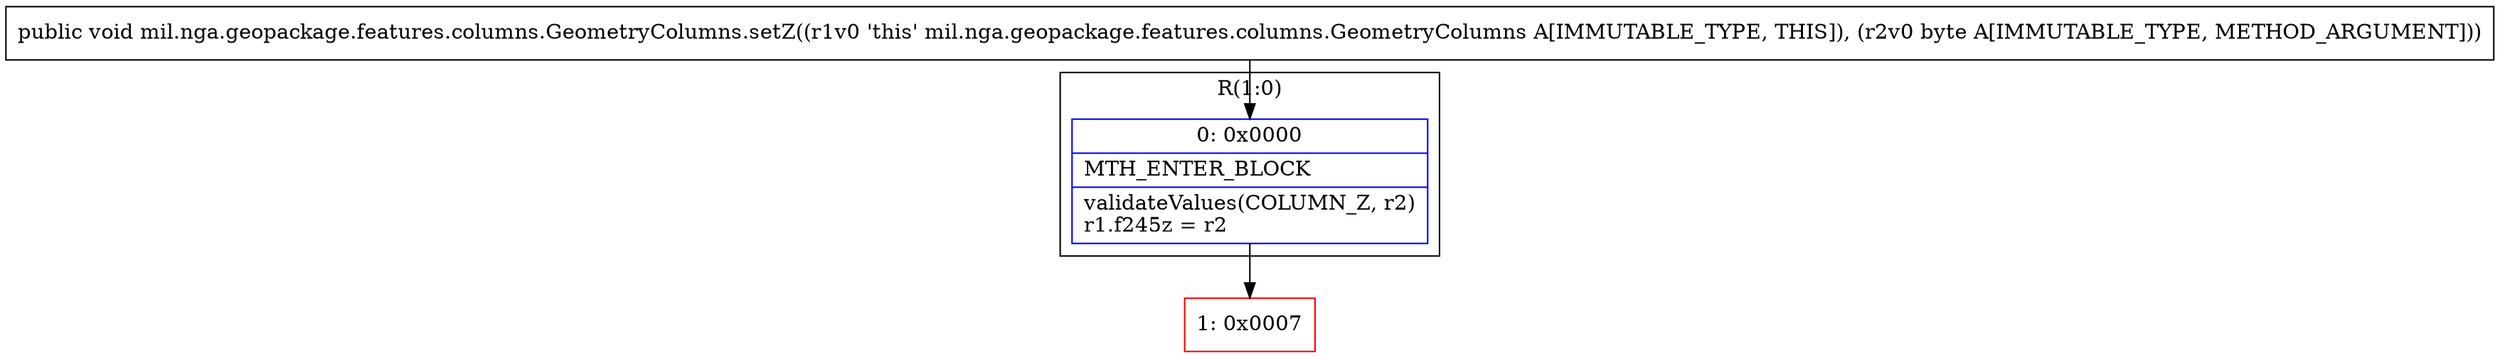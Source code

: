 digraph "CFG formil.nga.geopackage.features.columns.GeometryColumns.setZ(B)V" {
subgraph cluster_Region_1098806321 {
label = "R(1:0)";
node [shape=record,color=blue];
Node_0 [shape=record,label="{0\:\ 0x0000|MTH_ENTER_BLOCK\l|validateValues(COLUMN_Z, r2)\lr1.f245z = r2\l}"];
}
Node_1 [shape=record,color=red,label="{1\:\ 0x0007}"];
MethodNode[shape=record,label="{public void mil.nga.geopackage.features.columns.GeometryColumns.setZ((r1v0 'this' mil.nga.geopackage.features.columns.GeometryColumns A[IMMUTABLE_TYPE, THIS]), (r2v0 byte A[IMMUTABLE_TYPE, METHOD_ARGUMENT])) }"];
MethodNode -> Node_0;
Node_0 -> Node_1;
}

